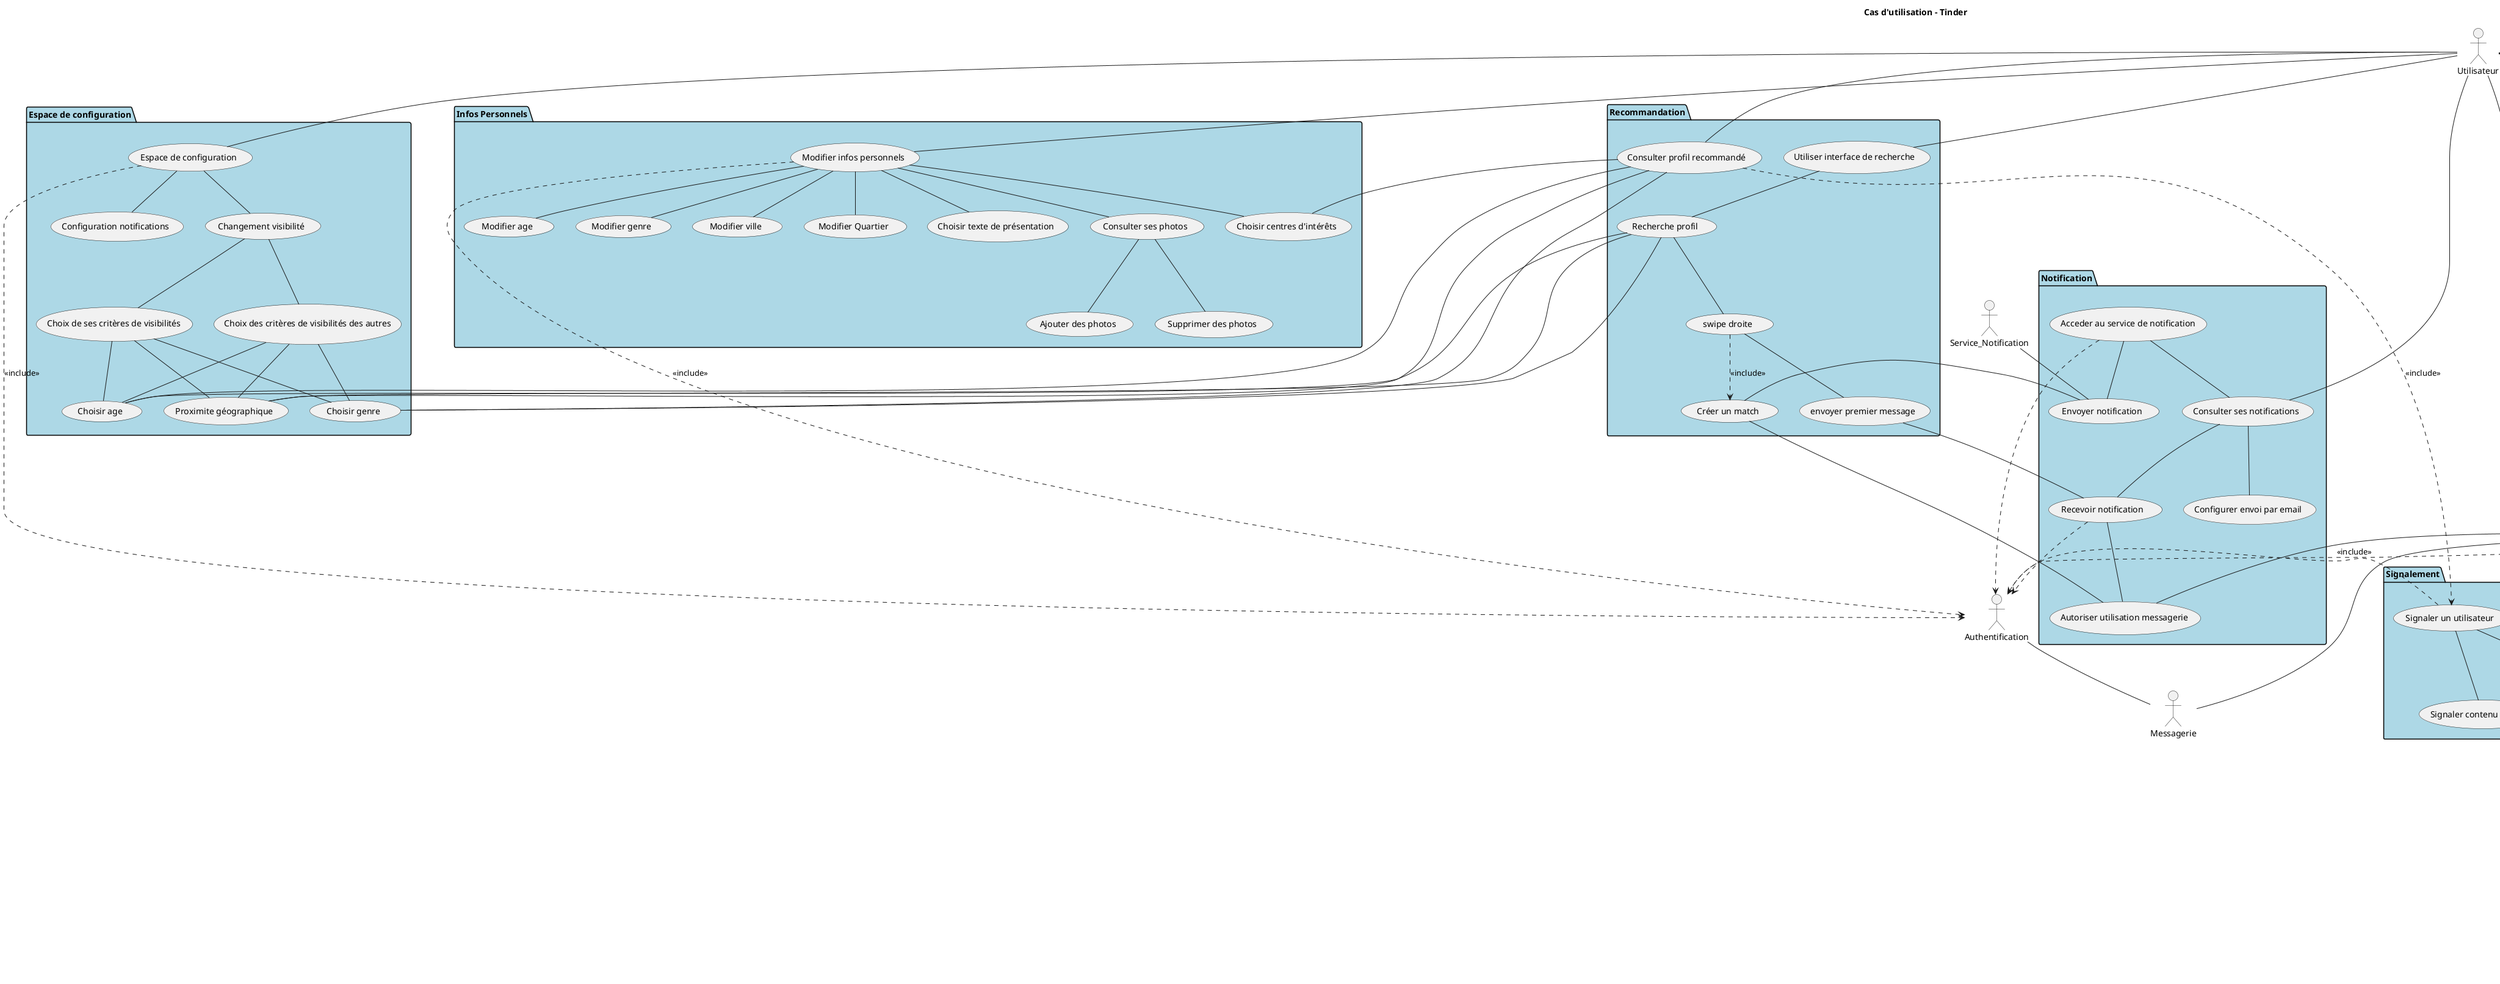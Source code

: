 @startuml
title Cas d'utilisation - Tinder

'Acteurs'
actor Utilisateur
actor Service_Notification
actor Messagerie
actor Moderateur
actor "Authentification"

package "Authentifier" #LightBlue {

    usecase "S'inscrire" as auth_inscription
    usecase "Vérifier document d'identité" as auth_verif_identite
    usecase "Réinitialiser mot de passe" as auth_reset_mdp

    Utilisateur --> auth_inscription
    auth_inscription ..|> auth_verif_identite : <<include>>
    auth_verif_identite ..|> Moderateur : <<include>>
    Utilisateur --> auth_reset_mdp
    auth_inscription ..> Authentification : <<include>>

}

package "Moderation" #LightBlue {

    usecase "Traiter les signalements" as mod_traiter
    usecase "Bloquer un profil signalé" as mod_bloquer
    usecase "Communiquer raison de blocage" as mod_raison_blocage
    usecase "Vérifier documents utilisateur" as mod_verif_docs
    usecase "Verifier signalement" as mod_verif_signal

    Moderateur -- mod_verif_signal
    Moderateur -- mod_verif_docs
    mod_verif_signal -- mod_traiter
    mod_traiter -- mod_bloquer
    mod_traiter -- mod_raison_blocage
    mod_verif_docs -- auth_verif_identite

}

package "Signalement" #LightBlue {

    usecase "Signaler un utilisateur" as signal_user
    usecase "Signaler contenu déplacé" as signal_deplace
    usecase "Signaler contenu offensant" as signal_offensant
    usecase "Bloquer une conversation" as signal_bloquer_conv
    usecase "Signaler une conversation" as signal_signaler_conv


    signal_user -- signal_deplace
    signal_user -- signal_offensant
    signal_deplace -- mod_verif_signal
    signal_offensant -- mod_verif_signal
    signal_user ..> Authentification : <<include>>

}

package "Message" #LightBlue {

    usecase "Envoyer message privé" as mess_envoyer
    usecase "Consulter messages reçus" as mess_consulter
    usecase "Recevoir nouveau message" as mess_recevoir
    usecase "envoyer email" as mess_email
    usecase "Accéder à la liste de conversations" as mess_liste
    usecase "Lire messages non lus" as mess_lire


    Utilisateur -- mess_envoyer
    Utilisateur -- mess_consulter
    Messagerie -- mess_recevoir

    Utilisateur -- mess_liste
    mess_liste -- mess_lire
    mess_liste -> mess_envoyer
    mess_liste -- signal_bloquer_conv
    mess_liste -- signal_signaler_conv
    mess_envoyer ..> mess_lire : <<include>>

}

package "Notification" #LightBlue {

    usecase "Acceder au service de notification" as notif_acces
    usecase "Recevoir notification " as notif_recevoir
    usecase "Envoyer notification" as notif_envoie
    usecase "Autoriser utilisation messagerie" as notif_messagerie

    usecase "Consulter ses notifications" as notif_consult
    usecase "Configurer envoi par email" as notif_email


    notif_acces -- notif_consult
    notif_acces -- notif_envoie

    notif_recevoir -- notif_messagerie
    notif_messagerie -- mess_recevoir

    notif_acces ..> Authentification <<include>>
    notif_recevoir ..> Authentification<<include>>

    Service_Notification -- notif_envoie

    Utilisateur -- notif_consult
    notif_consult -- notif_recevoir
    notif_consult -- notif_email


}




package "Infos Personnels" #LightBlue {

    usecase "Modifier infos personnels" as modif_Infos
    usecase "Modifier age" as modif_Age
    usecase "Modifier genre" as modif_Genre
    usecase "Modifier ville" as modif_Ville
    usecase "Modifier Quartier" as modif_Quartier
    usecase "Choisir texte de présentation" as modif_Texte_Presentation
    usecase "Choisir centres d'intérêts" as modif_Centre_Interets
    usecase "Consulter ses photos" as modif_Consultation
    usecase "Ajouter des photos" as modif_Ajouter_Photos
    usecase "Supprimer des photos" as modif_Supprimer_Photos

    Utilisateur -- modif_Infos

    modif_Infos -- modif_Genre
    modif_Infos -- modif_Age
    modif_Infos -- modif_Ville
    modif_Infos -- modif_Quartier
    modif_Infos -- modif_Texte_Presentation
    modif_Infos -- modif_Centre_Interets
    modif_Infos -- modif_Consultation
    modif_Consultation -- modif_Ajouter_Photos
    modif_Consultation -- modif_Supprimer_Photos

    modif_Infos ..> Authentification : <<include>>

}

package "Espace de configuration" #LightBlue {

    usecase "Espace de configuration" as config_espace
    usecase "Changement visibilité" as config_visibilite
    usecase "Proximite géographique" as config_proximite
    usecase "Choisir age" as config_age
    usecase "Choisir genre" as config_genre
    usecase "Choix de ses critères de visibilités" as config_ses_critere_visibilite
    usecase "Choix des critères de visibilités des autres" as config_critere_visibilite_autres
    usecase "Configuration notifications" as config_notif

    Utilisateur -- config_espace

    config_espace -- config_visibilite
    config_espace -- config_notif

    config_visibilite -- config_ses_critere_visibilite
    config_visibilite -- config_critere_visibilite_autres

    config_critere_visibilite_autres -- config_proximite
    config_ses_critere_visibilite -- config_proximite

    config_critere_visibilite_autres -- config_age
    config_ses_critere_visibilite -- config_age

    config_critere_visibilite_autres -- config_genre
    config_ses_critere_visibilite -- config_genre

    config_espace ..> Authentification : <<include>>

}

package "Recommandation" #LightBlue {

    usecase "Consulter profil recommandé " as reco_consultation
    usecase "Utiliser interface de recherche " as reco_interface
    usecase "Recherche profil" as reco_recherche
    usecase "swipe droite" as reco_interet
    usecase "envoyer premier message" as reco_message
    usecase "Créer un match" as reco_match


    Utilisateur -- reco_consultation
    Utilisateur -- reco_interface

    reco_consultation -- config_proximite
    reco_consultation -- modif_Centre_Interets
    reco_consultation -- config_genre
    reco_consultation -- config_age
    reco_consultation ..> signal_user : <<include>>

    reco_interface -- reco_recherche

    reco_recherche -- config_age
    reco_recherche -- config_genre
    reco_recherche -- config_proximite

    reco_recherche -- reco_interet

    reco_interet -- reco_message
    reco_message -- notif_recevoir

    reco_interet ..> reco_match : <<include>>
    reco_match -- notif_messagerie
    reco_match -- notif_envoie

}

Authentification -- Messagerie

@enduml
